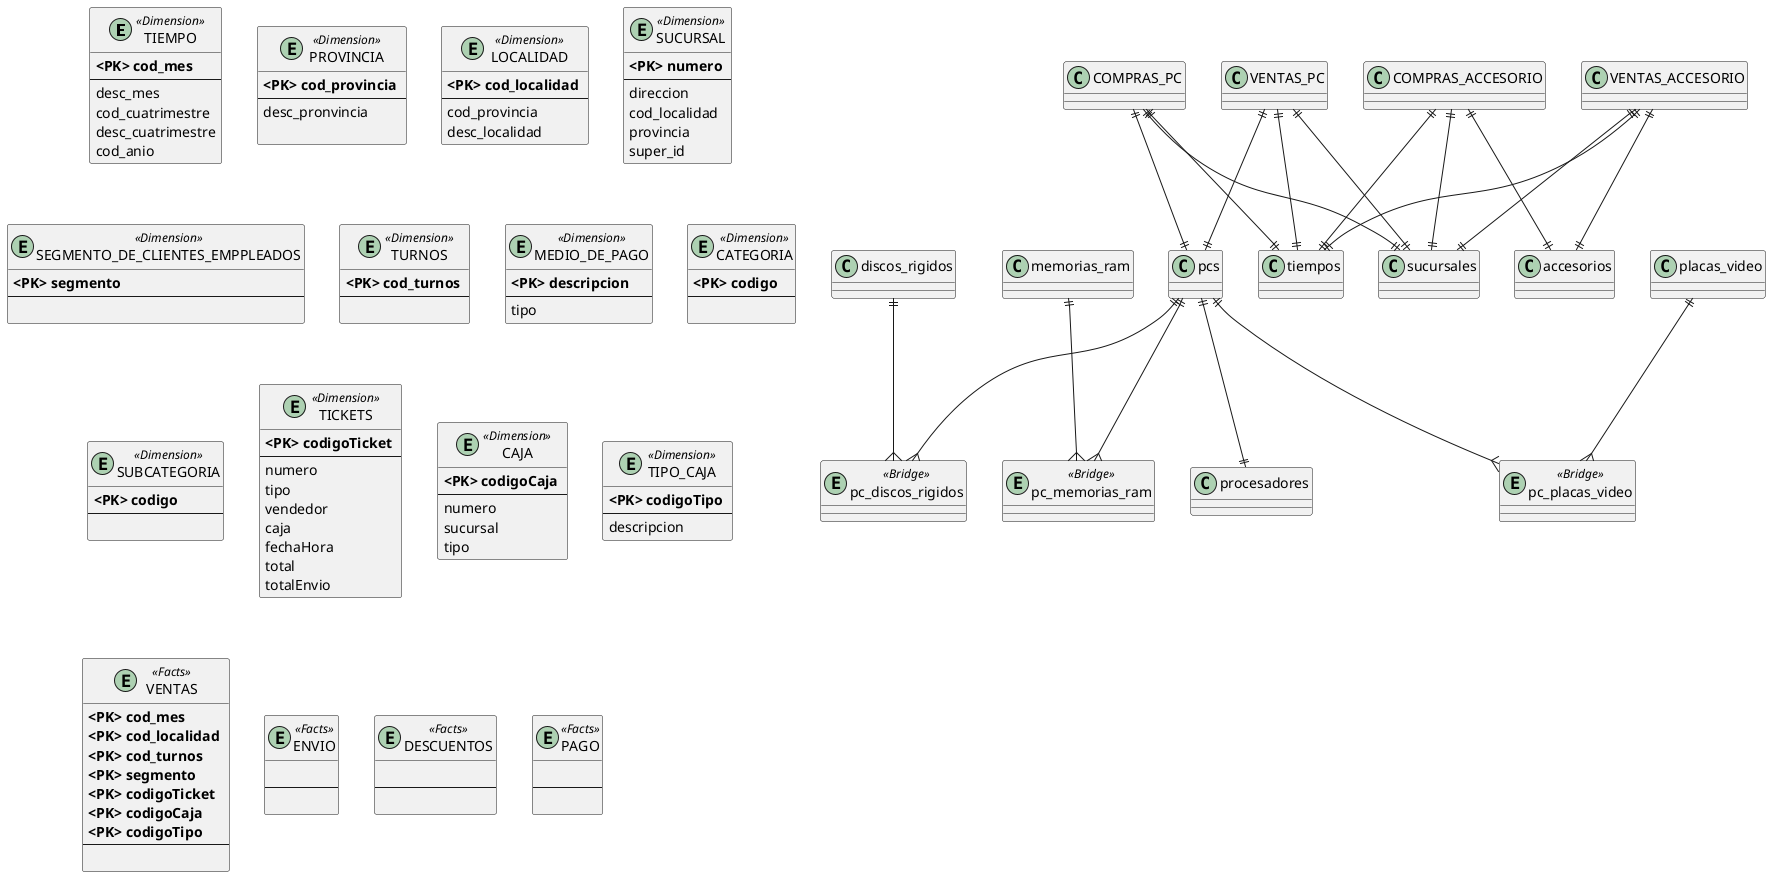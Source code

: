 @startuml
entity TIEMPO <<Dimension>>{
**<PK> cod_mes **
--
desc_mes
cod_cuatrimestre
desc_cuatrimestre
cod_anio
}

entity PROVINCIA <<Dimension>>{
**<PK> cod_provincia **
--
desc_pronvincia

}

entity LOCALIDAD <<Dimension>>{
**<PK> cod_localidad **
--
cod_provincia
desc_localidad
}



entity SUCURSAL <<Dimension>>{
**<PK> numero **
--
direccion
cod_localidad
provincia
super_id
}

entity SEGMENTO_DE_CLIENTES_EMPPLEADOS <<Dimension>>{
**<PK> segmento **
--

}

entity TURNOS <<Dimension>>{
**<PK> cod_turnos **
--

}

entity MEDIO_DE_PAGO <<Dimension>>{
**<PK> descripcion **
--
tipo
}

entity CATEGORIA <<Dimension>>{
**<PK> codigo **
--

}

entity SUBCATEGORIA <<Dimension>>{
**<PK> codigo **
--

}

entity TICKETS <<Dimension>>{
**<PK> codigoTicket **
--
numero
tipo
vendedor
caja
fechaHora
total
totalEnvio
}

entity CAJA <<Dimension>>{
**<PK> codigoCaja **
--
numero
sucursal
tipo
}

entity TIPO_CAJA<<Dimension>>{
**<PK> codigoTipo **
--
descripcion
}


entity VENTAS <<Facts>>{
**<PK> cod_mes **
**<PK> cod_localidad **
**<PK> cod_turnos **
**<PK> segmento **
**<PK> codigoTicket **
**<PK> codigoCaja **
**<PK> codigoTipo **
--

}

entity ENVIO <<Facts>>{

--

}

entity DESCUENTOS <<Facts>>{

--

}

entity PAGO <<Facts>>{

--

}


entity pc_placas_video <<Bridge>>{

}

entity pc_discos_rigidos <<Bridge>>{

}

entity pc_memorias_ram <<Bridge>>{

}
COMPRAS_ACCESORIO ||--|| sucursales
COMPRAS_ACCESORIO ||--|| accesorios
COMPRAS_ACCESORIO ||--|| tiempos

VENTAS_ACCESORIO ||--|| sucursales
VENTAS_ACCESORIO ||--|| accesorios
VENTAS_ACCESORIO ||--|| tiempos


COMPRAS_PC ||--|| sucursales
COMPRAS_PC ||--|| pcs
COMPRAS_PC ||--|| tiempos

pcs ||--|| procesadores
pcs ||--{ pc_placas_video
pcs ||--{ pc_discos_rigidos
pcs ||--{ pc_memorias_ram

placas_video ||--{ pc_placas_video
discos_rigidos ||--{ pc_discos_rigidos
memorias_ram ||--{ pc_memorias_ram

VENTAS_PC ||--|| sucursales
VENTAS_PC ||--|| pcs
VENTAS_PC ||--|| tiempos
@enduml